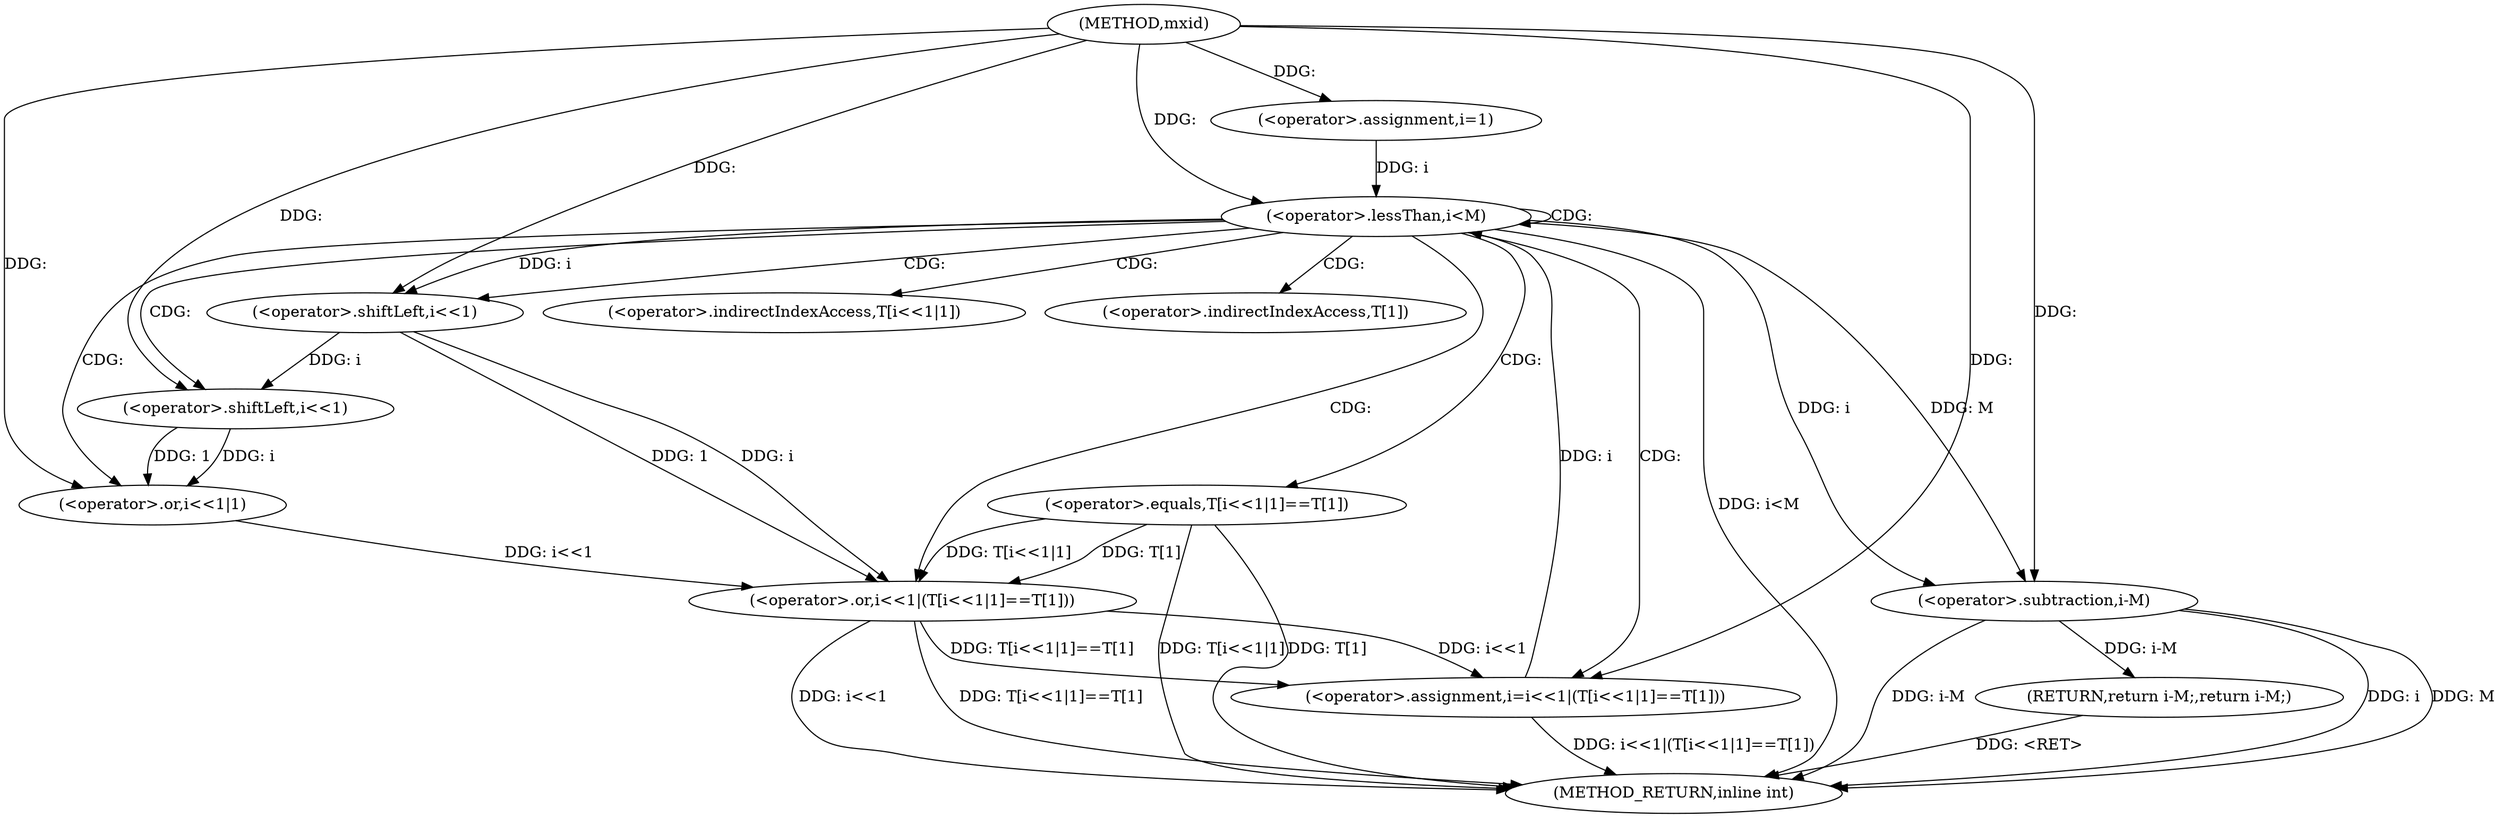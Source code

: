 digraph "mxid" {  
"1000440" [label = "(METHOD,mxid)" ]
"1000471" [label = "(METHOD_RETURN,inline int)" ]
"1000443" [label = "(<operator>.assignment,i=1)" ]
"1000467" [label = "(RETURN,return i-M;,return i-M;)" ]
"1000447" [label = "(<operator>.lessThan,i<M)" ]
"1000450" [label = "(<operator>.assignment,i=i<<1|(T[i<<1|1]==T[1]))" ]
"1000468" [label = "(<operator>.subtraction,i-M)" ]
"1000452" [label = "(<operator>.or,i<<1|(T[i<<1|1]==T[1]))" ]
"1000453" [label = "(<operator>.shiftLeft,i<<1)" ]
"1000456" [label = "(<operator>.equals,T[i<<1|1]==T[1])" ]
"1000459" [label = "(<operator>.or,i<<1|1)" ]
"1000460" [label = "(<operator>.shiftLeft,i<<1)" ]
"1000457" [label = "(<operator>.indirectIndexAccess,T[i<<1|1])" ]
"1000464" [label = "(<operator>.indirectIndexAccess,T[1])" ]
  "1000447" -> "1000471"  [ label = "DDG: i<M"] 
  "1000468" -> "1000471"  [ label = "DDG: i"] 
  "1000468" -> "1000471"  [ label = "DDG: M"] 
  "1000468" -> "1000471"  [ label = "DDG: i-M"] 
  "1000452" -> "1000471"  [ label = "DDG: i<<1"] 
  "1000456" -> "1000471"  [ label = "DDG: T[i<<1|1]"] 
  "1000456" -> "1000471"  [ label = "DDG: T[1]"] 
  "1000452" -> "1000471"  [ label = "DDG: T[i<<1|1]==T[1]"] 
  "1000450" -> "1000471"  [ label = "DDG: i<<1|(T[i<<1|1]==T[1])"] 
  "1000467" -> "1000471"  [ label = "DDG: <RET>"] 
  "1000440" -> "1000443"  [ label = "DDG: "] 
  "1000468" -> "1000467"  [ label = "DDG: i-M"] 
  "1000452" -> "1000450"  [ label = "DDG: i<<1"] 
  "1000452" -> "1000450"  [ label = "DDG: T[i<<1|1]==T[1]"] 
  "1000443" -> "1000447"  [ label = "DDG: i"] 
  "1000450" -> "1000447"  [ label = "DDG: i"] 
  "1000440" -> "1000447"  [ label = "DDG: "] 
  "1000440" -> "1000450"  [ label = "DDG: "] 
  "1000447" -> "1000468"  [ label = "DDG: i"] 
  "1000440" -> "1000468"  [ label = "DDG: "] 
  "1000447" -> "1000468"  [ label = "DDG: M"] 
  "1000459" -> "1000452"  [ label = "DDG: i<<1"] 
  "1000453" -> "1000452"  [ label = "DDG: 1"] 
  "1000453" -> "1000452"  [ label = "DDG: i"] 
  "1000456" -> "1000452"  [ label = "DDG: T[1]"] 
  "1000456" -> "1000452"  [ label = "DDG: T[i<<1|1]"] 
  "1000447" -> "1000453"  [ label = "DDG: i"] 
  "1000440" -> "1000453"  [ label = "DDG: "] 
  "1000460" -> "1000459"  [ label = "DDG: 1"] 
  "1000460" -> "1000459"  [ label = "DDG: i"] 
  "1000440" -> "1000459"  [ label = "DDG: "] 
  "1000453" -> "1000460"  [ label = "DDG: i"] 
  "1000440" -> "1000460"  [ label = "DDG: "] 
  "1000447" -> "1000464"  [ label = "CDG: "] 
  "1000447" -> "1000457"  [ label = "CDG: "] 
  "1000447" -> "1000459"  [ label = "CDG: "] 
  "1000447" -> "1000453"  [ label = "CDG: "] 
  "1000447" -> "1000452"  [ label = "CDG: "] 
  "1000447" -> "1000450"  [ label = "CDG: "] 
  "1000447" -> "1000447"  [ label = "CDG: "] 
  "1000447" -> "1000456"  [ label = "CDG: "] 
  "1000447" -> "1000460"  [ label = "CDG: "] 
}
